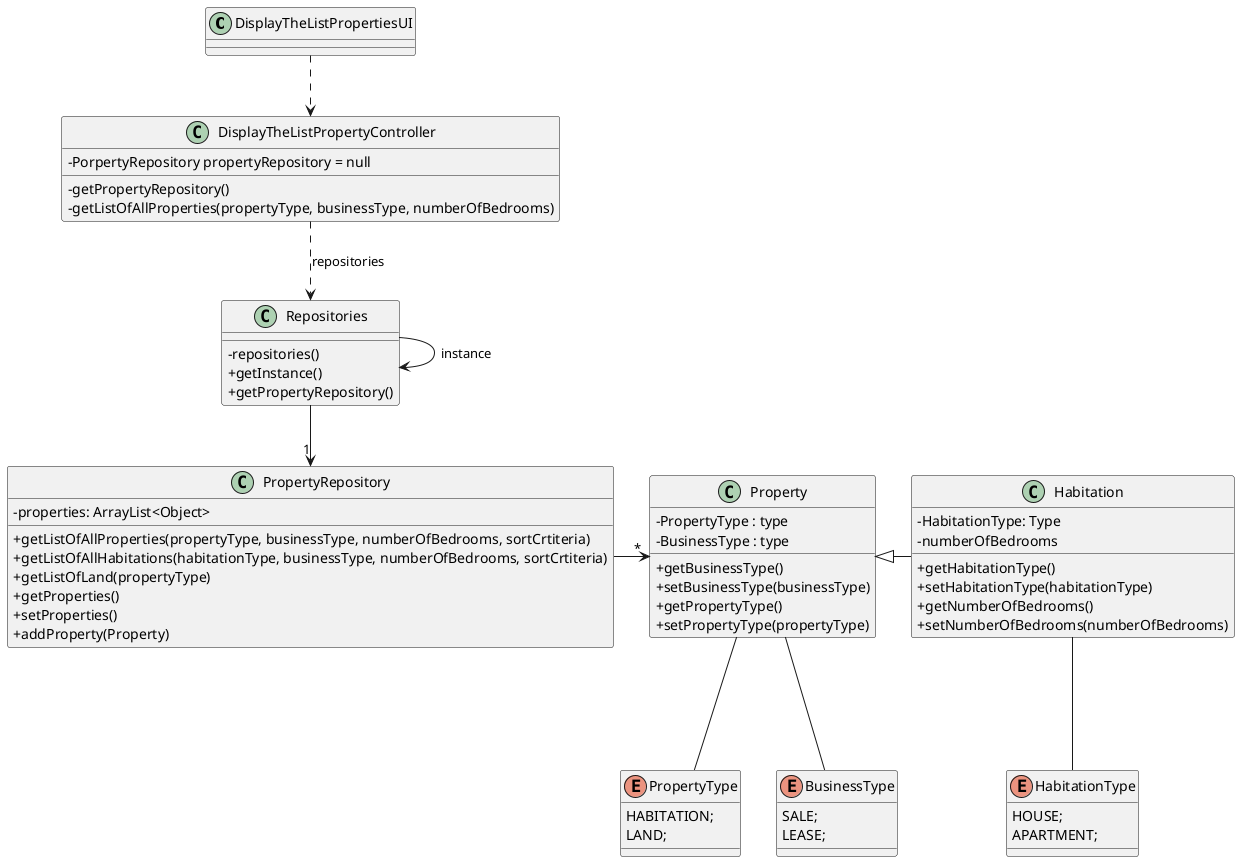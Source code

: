 @startuml
'skinparam monochrome true
skinparam packageStyle rectangle
skinparam shadowing false
skinparam linetype polyline
'skinparam linetype orto

skinparam classAttributeIconSize 0

'left to right direction

class DisplayTheListPropertiesUI{

'Controllers cannot have any
 'kind of business-related data
 'manipulation.

}

class Habitation {

    -HabitationType: Type
    -numberOfBedrooms
     +getHabitationType()
     +setHabitationType(habitationType)
    +getNumberOfBedrooms()
    +setNumberOfBedrooms(numberOfBedrooms)
}

class DisplayTheListPropertyController{

    -PorpertyRepository propertyRepository = null
    -getPropertyRepository()
    -getListOfAllProperties(propertyType, businessType, numberOfBedrooms)

}


enum HabitationType {

    HOUSE;
    APARTMENT;

}
'habitation is a property


enum PropertyType {

   HABITATION;
   LAND;
}

class Property {

    -PropertyType : type
    -BusinessType : type
    +getBusinessType()
        +setBusinessType(businessType)
    +getPropertyType()
    +setPropertyType(propertyType)

}

class Repositories {

    -repositories()
    +getInstance()
    +getPropertyRepository()

}

enum BusinessType {

    SALE;
    LEASE;

}

class PropertyRepository {

    -properties: ArrayList<Object>
    +getListOfAllProperties(propertyType, businessType, numberOfBedrooms, sortCrtiteria)
    +getListOfAllHabitations(habitationType, businessType, numberOfBedrooms, sortCrtiteria)
    +getListOfLand(propertyType)
    +getProperties()
    +setProperties()
    +addProperty(Property)
}



DisplayTheListPropertiesUI ..> DisplayTheListPropertyController
DisplayTheListPropertyController ..> Repositories : repositories



Repositories -> Repositories : instance
Repositories --> "1" PropertyRepository
PropertyRepository  -> "*" Property
Property --- BusinessType
Property --- PropertyType
Property <|- Habitation
Habitation --- HabitationType

'an enum is a special "class" that represents a group of constants (unchangeable variables, like final variables)
'Because the fields of an enum are constants, their names are written in capital letters.
@enduml